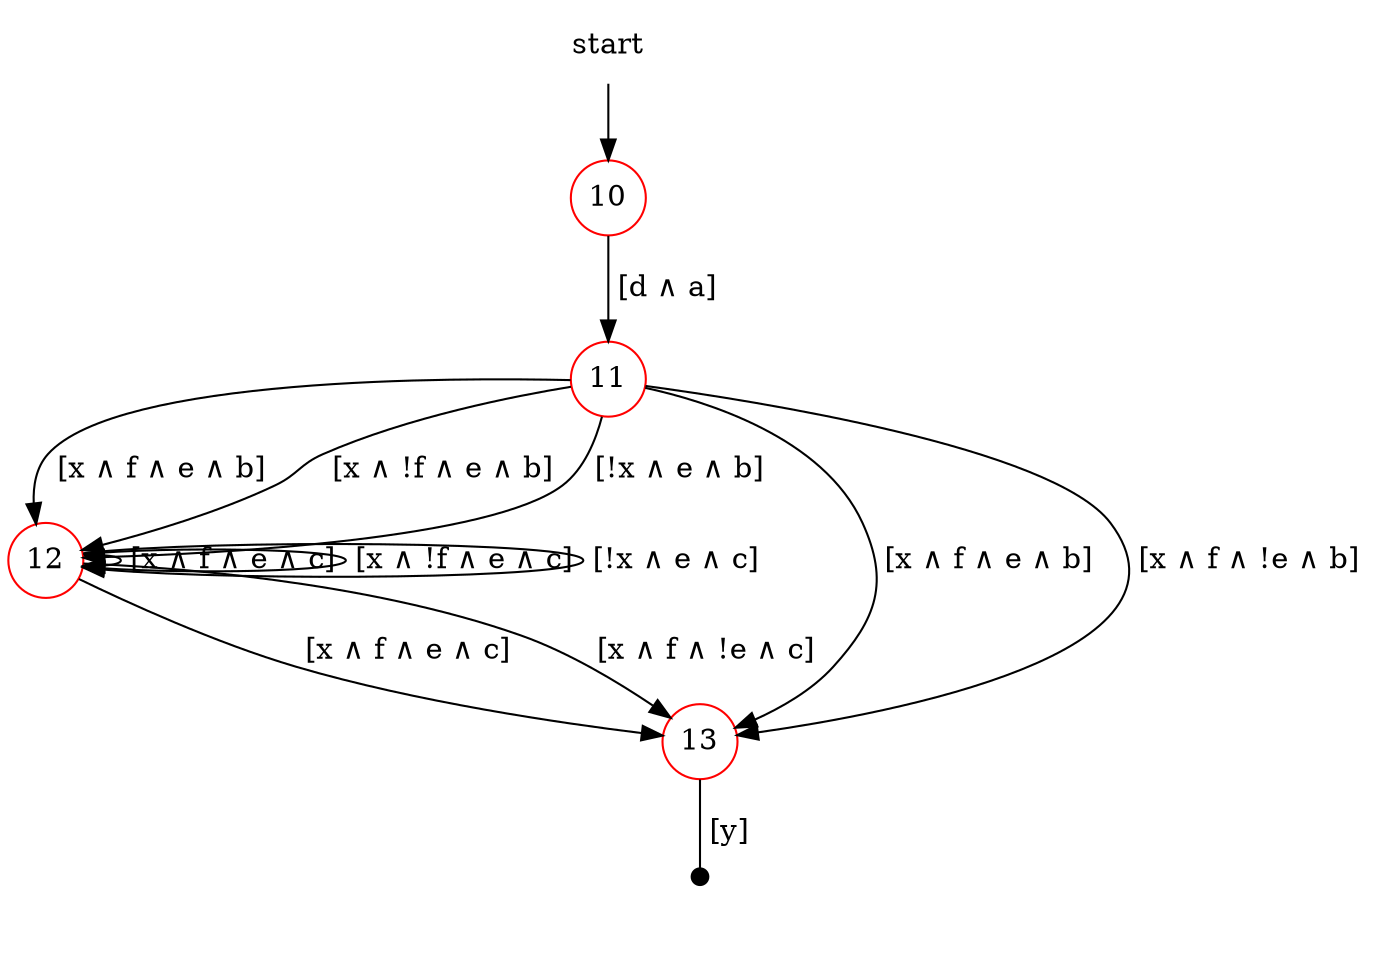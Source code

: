 /* ABW: */
digraph {
 
 rank = same;
 fontsize = 10;
 arrowType=open;
 
 node_10 [shape=plaintext label="start"]; node_10 -> 10;
 10 [shape=circle color=red fixedsize=true];
 10 -> 11 [label=" [d &and; a] "];
 11 [shape=circle color=red fixedsize=true];
 11 -> 12 [label=" [x &and; f &and; e &and; b] "];
 11 -> 13 [label=" [x &and; f &and; e &and; b] "];
 11 -> 13 [label=" [x &and; f &and; !e &and; b] "];
 11 -> 12 [label=" [x &and; !f &and; e &and; b] "];
 11 -> 12 [label=" [!x &and; e &and; b] "];
 12 [shape=circle color=red fixedsize=true];
 12 -> 12 [label=" [x &and; f &and; e &and; c] "];
 12 -> 13 [label=" [x &and; f &and; e &and; c] "];
 12 -> 13 [label=" [x &and; f &and; !e &and; c] "];
 12 -> 12 [label=" [x &and; !f &and; e &and; c] "];
 12 -> 12 [label=" [!x &and; e &and; c] "];
 13 [shape=circle color=red fixedsize=true];
 true_13 [shape=plaintext label=""];
 13 -> true_13 [label=" [y] " arrowhead=dot];
 
}

